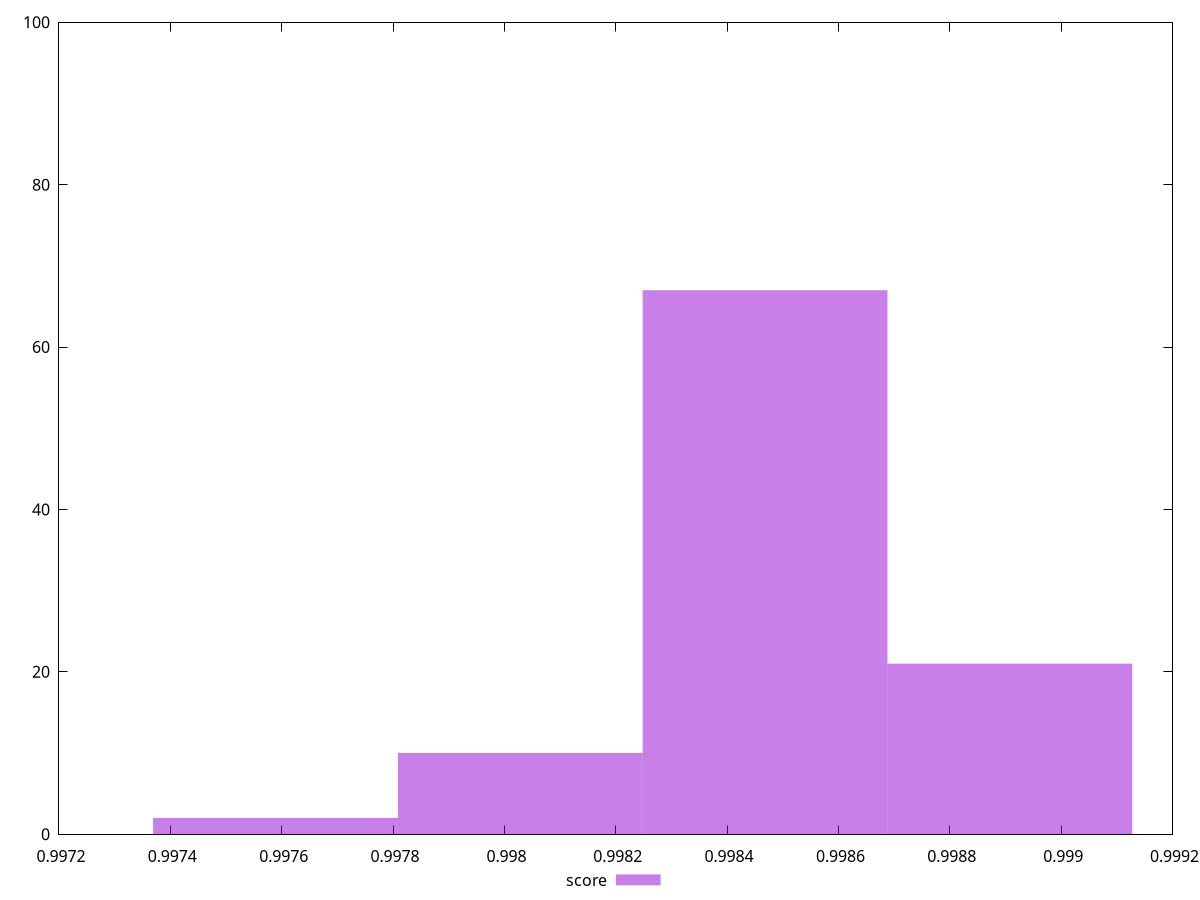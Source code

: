 reset
set terminal svg size 640, 490 enhanced background rgb 'white'
set output "report_00007_2020-12-11T15:55:29.892Z/mainthread-work-breakdown/samples/pages+cached+noexternal/score/histogram.svg"

$score <<EOF
0.9989078535996307 21
0.9984681934527999 67
0.9980285333059692 10
0.9975888731591384 2
EOF

set key outside below
set boxwidth 0.0004396601468308234
set yrange [0:100]
set style fill transparent solid 0.5 noborder

plot \
  $score title "score" with boxes, \


reset